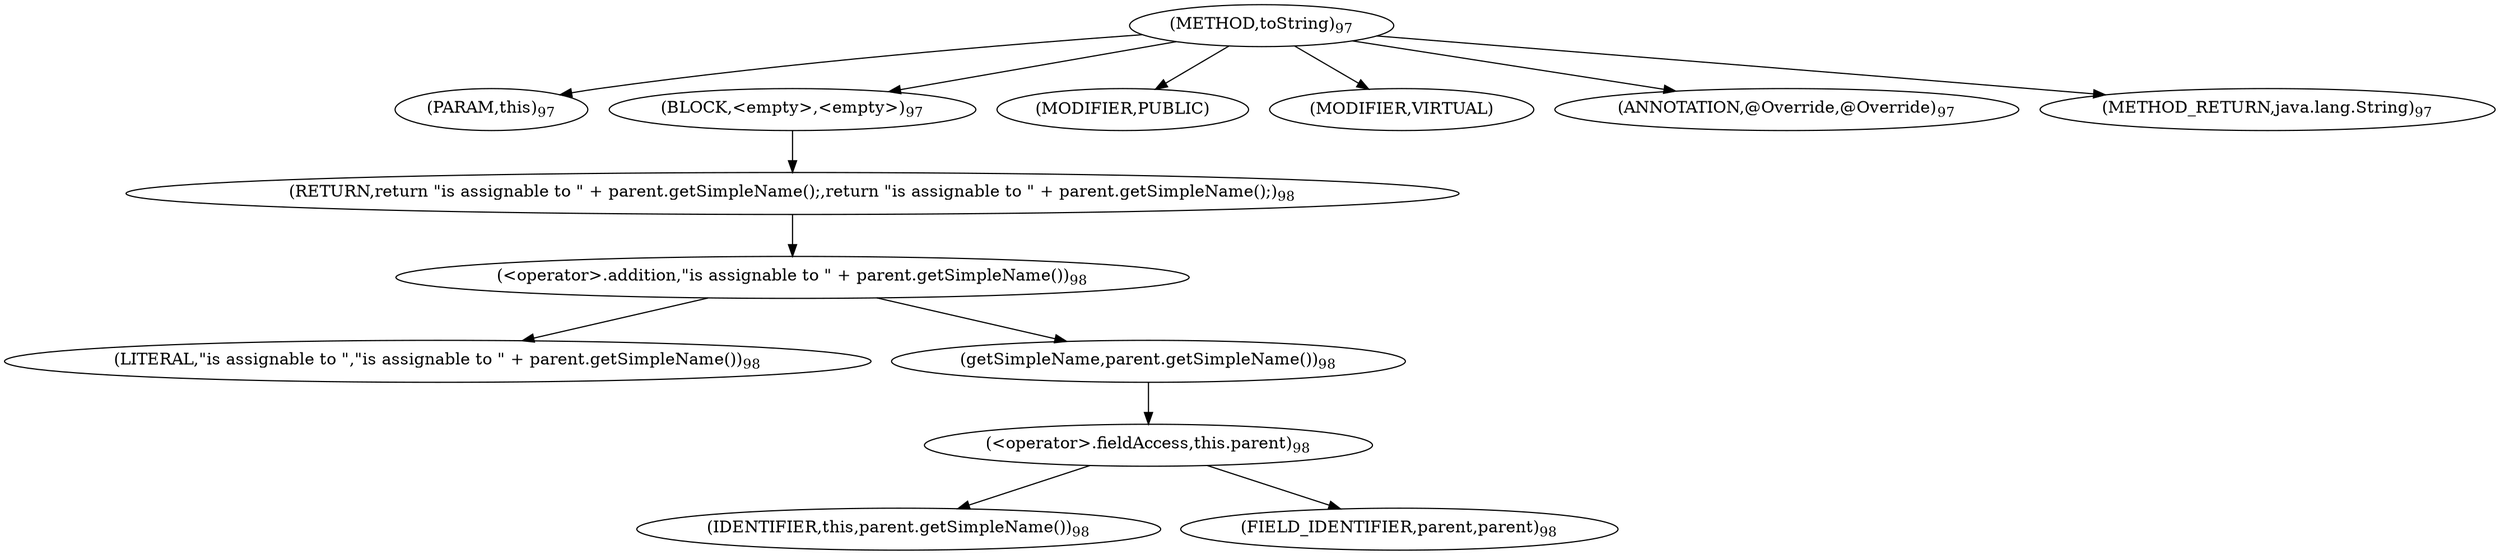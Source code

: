 digraph "toString" {  
"130" [label = <(METHOD,toString)<SUB>97</SUB>> ]
"131" [label = <(PARAM,this)<SUB>97</SUB>> ]
"132" [label = <(BLOCK,&lt;empty&gt;,&lt;empty&gt;)<SUB>97</SUB>> ]
"133" [label = <(RETURN,return &quot;is assignable to &quot; + parent.getSimpleName();,return &quot;is assignable to &quot; + parent.getSimpleName();)<SUB>98</SUB>> ]
"134" [label = <(&lt;operator&gt;.addition,&quot;is assignable to &quot; + parent.getSimpleName())<SUB>98</SUB>> ]
"135" [label = <(LITERAL,&quot;is assignable to &quot;,&quot;is assignable to &quot; + parent.getSimpleName())<SUB>98</SUB>> ]
"136" [label = <(getSimpleName,parent.getSimpleName())<SUB>98</SUB>> ]
"137" [label = <(&lt;operator&gt;.fieldAccess,this.parent)<SUB>98</SUB>> ]
"138" [label = <(IDENTIFIER,this,parent.getSimpleName())<SUB>98</SUB>> ]
"139" [label = <(FIELD_IDENTIFIER,parent,parent)<SUB>98</SUB>> ]
"140" [label = <(MODIFIER,PUBLIC)> ]
"141" [label = <(MODIFIER,VIRTUAL)> ]
"142" [label = <(ANNOTATION,@Override,@Override)<SUB>97</SUB>> ]
"143" [label = <(METHOD_RETURN,java.lang.String)<SUB>97</SUB>> ]
  "130" -> "131" 
  "130" -> "132" 
  "130" -> "140" 
  "130" -> "141" 
  "130" -> "142" 
  "130" -> "143" 
  "132" -> "133" 
  "133" -> "134" 
  "134" -> "135" 
  "134" -> "136" 
  "136" -> "137" 
  "137" -> "138" 
  "137" -> "139" 
}
